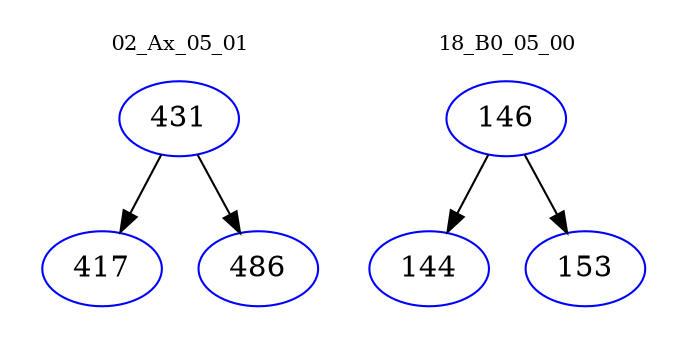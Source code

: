 digraph{
subgraph cluster_0 {
color = white
label = "02_Ax_05_01";
fontsize=10;
T0_431 [label="431", color="blue"]
T0_431 -> T0_417 [color="black"]
T0_417 [label="417", color="blue"]
T0_431 -> T0_486 [color="black"]
T0_486 [label="486", color="blue"]
}
subgraph cluster_1 {
color = white
label = "18_B0_05_00";
fontsize=10;
T1_146 [label="146", color="blue"]
T1_146 -> T1_144 [color="black"]
T1_144 [label="144", color="blue"]
T1_146 -> T1_153 [color="black"]
T1_153 [label="153", color="blue"]
}
}
